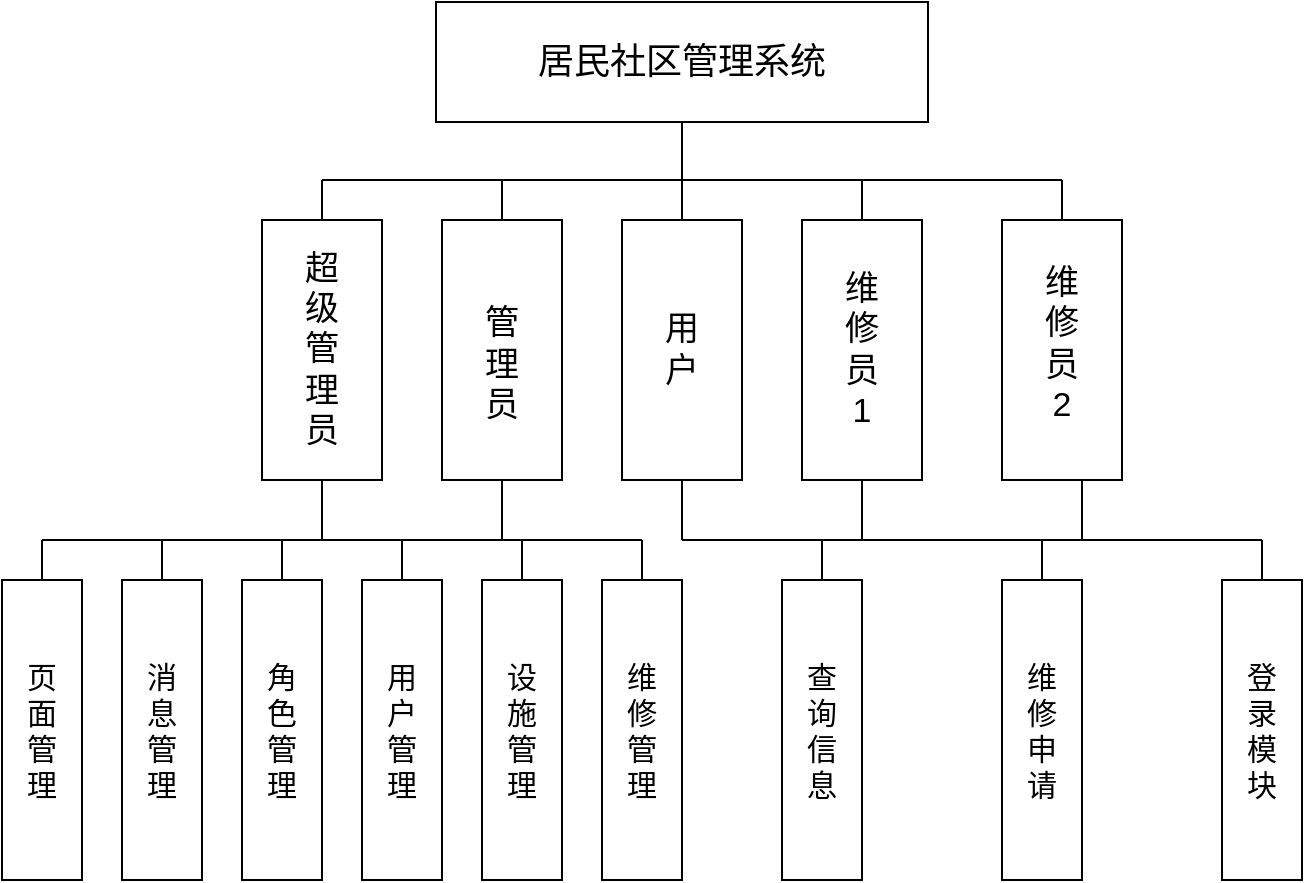 <mxfile version="21.2.0" type="github" pages="2">
  <diagram id="C5RBs43oDa-KdzZeNtuy" name="Page-1">
    <mxGraphModel dx="1050" dy="549" grid="0" gridSize="10" guides="1" tooltips="1" connect="1" arrows="1" fold="1" page="1" pageScale="1" pageWidth="827" pageHeight="1169" background="#ffffff" math="0" shadow="0">
      <root>
        <mxCell id="WIyWlLk6GJQsqaUBKTNV-0" />
        <mxCell id="WIyWlLk6GJQsqaUBKTNV-1" parent="WIyWlLk6GJQsqaUBKTNV-0" />
        <mxCell id="t2X2lvl5oIebtW2zDPKi-0" value="&lt;font style=&quot;font-size: 18px;&quot;&gt;居民社区管理系统&lt;/font&gt;" style="rounded=0;whiteSpace=wrap;html=1;" vertex="1" parent="WIyWlLk6GJQsqaUBKTNV-1">
          <mxGeometry x="257" y="31" width="246" height="60" as="geometry" />
        </mxCell>
        <mxCell id="t2X2lvl5oIebtW2zDPKi-2" value="&lt;div style=&quot;&quot;&gt;&lt;span style=&quot;background-color: initial;&quot;&gt;&lt;font style=&quot;font-size: 17px;&quot;&gt;超&lt;/font&gt;&lt;/span&gt;&lt;/div&gt;&lt;div style=&quot;&quot;&gt;&lt;span style=&quot;background-color: initial;&quot;&gt;&lt;font style=&quot;font-size: 17px;&quot;&gt;级&lt;/font&gt;&lt;/span&gt;&lt;/div&gt;&lt;div style=&quot;&quot;&gt;&lt;span style=&quot;background-color: initial;&quot;&gt;&lt;font style=&quot;font-size: 17px;&quot;&gt;管&lt;/font&gt;&lt;/span&gt;&lt;/div&gt;&lt;div style=&quot;&quot;&gt;&lt;span style=&quot;background-color: initial;&quot;&gt;&lt;font style=&quot;font-size: 17px;&quot;&gt;理&lt;/font&gt;&lt;/span&gt;&lt;/div&gt;&lt;div style=&quot;&quot;&gt;&lt;span style=&quot;background-color: initial;&quot;&gt;&lt;font style=&quot;font-size: 17px;&quot;&gt;员&lt;/font&gt;&lt;/span&gt;&lt;/div&gt;" style="rounded=0;whiteSpace=wrap;html=1;align=center;" vertex="1" parent="WIyWlLk6GJQsqaUBKTNV-1">
          <mxGeometry x="170" y="140" width="60" height="130" as="geometry" />
        </mxCell>
        <mxCell id="t2X2lvl5oIebtW2zDPKi-3" value="&lt;div style=&quot;&quot;&gt;&lt;br&gt;&lt;/div&gt;&lt;div style=&quot;&quot;&gt;&lt;span style=&quot;background-color: initial;&quot;&gt;&lt;font style=&quot;font-size: 17px;&quot;&gt;管&lt;/font&gt;&lt;/span&gt;&lt;/div&gt;&lt;div style=&quot;&quot;&gt;&lt;span style=&quot;background-color: initial;&quot;&gt;&lt;font style=&quot;font-size: 17px;&quot;&gt;理&lt;/font&gt;&lt;/span&gt;&lt;/div&gt;&lt;div style=&quot;&quot;&gt;&lt;span style=&quot;background-color: initial;&quot;&gt;&lt;font style=&quot;font-size: 17px;&quot;&gt;员&lt;/font&gt;&lt;/span&gt;&lt;/div&gt;" style="rounded=0;whiteSpace=wrap;html=1;align=center;" vertex="1" parent="WIyWlLk6GJQsqaUBKTNV-1">
          <mxGeometry x="260" y="140" width="60" height="130" as="geometry" />
        </mxCell>
        <mxCell id="t2X2lvl5oIebtW2zDPKi-4" value="&lt;div style=&quot;&quot;&gt;&lt;span style=&quot;font-size: 17px;&quot;&gt;用&lt;/span&gt;&lt;/div&gt;&lt;div style=&quot;&quot;&gt;&lt;span style=&quot;font-size: 17px;&quot;&gt;户&lt;/span&gt;&lt;/div&gt;" style="rounded=0;whiteSpace=wrap;html=1;align=center;" vertex="1" parent="WIyWlLk6GJQsqaUBKTNV-1">
          <mxGeometry x="350" y="140" width="60" height="130" as="geometry" />
        </mxCell>
        <mxCell id="t2X2lvl5oIebtW2zDPKi-5" value="&lt;div style=&quot;&quot;&gt;&lt;span style=&quot;font-size: 17px;&quot;&gt;维&lt;/span&gt;&lt;/div&gt;&lt;div style=&quot;&quot;&gt;&lt;span style=&quot;font-size: 17px;&quot;&gt;修&lt;/span&gt;&lt;/div&gt;&lt;div style=&quot;&quot;&gt;&lt;span style=&quot;font-size: 17px;&quot;&gt;员&lt;/span&gt;&lt;/div&gt;&lt;div style=&quot;&quot;&gt;&lt;span style=&quot;font-size: 17px;&quot;&gt;1&lt;/span&gt;&lt;/div&gt;" style="rounded=0;whiteSpace=wrap;html=1;align=center;" vertex="1" parent="WIyWlLk6GJQsqaUBKTNV-1">
          <mxGeometry x="440" y="140" width="60" height="130" as="geometry" />
        </mxCell>
        <mxCell id="t2X2lvl5oIebtW2zDPKi-6" value="&lt;div style=&quot;&quot;&gt;&lt;br&gt;&lt;/div&gt;&lt;div style=&quot;&quot;&gt;&lt;span style=&quot;font-size: 17px; background-color: initial;&quot;&gt;维&lt;/span&gt;&lt;br&gt;&lt;/div&gt;&lt;div style=&quot;&quot;&gt;&lt;span style=&quot;font-size: 17px;&quot;&gt;修&lt;/span&gt;&lt;/div&gt;&lt;div style=&quot;&quot;&gt;&lt;span style=&quot;font-size: 17px;&quot;&gt;员&lt;/span&gt;&lt;/div&gt;&lt;div style=&quot;&quot;&gt;&lt;span style=&quot;font-size: 17px;&quot;&gt;2&lt;/span&gt;&lt;/div&gt;&lt;div style=&quot;&quot;&gt;&lt;span style=&quot;font-size: 17px;&quot;&gt;&lt;br&gt;&lt;/span&gt;&lt;/div&gt;" style="rounded=0;whiteSpace=wrap;html=1;align=center;" vertex="1" parent="WIyWlLk6GJQsqaUBKTNV-1">
          <mxGeometry x="540" y="140" width="60" height="130" as="geometry" />
        </mxCell>
        <mxCell id="t2X2lvl5oIebtW2zDPKi-7" value="" style="endArrow=none;html=1;rounded=0;" edge="1" parent="WIyWlLk6GJQsqaUBKTNV-1">
          <mxGeometry width="50" height="50" relative="1" as="geometry">
            <mxPoint x="570" y="120" as="sourcePoint" />
            <mxPoint x="200" y="120" as="targetPoint" />
          </mxGeometry>
        </mxCell>
        <mxCell id="t2X2lvl5oIebtW2zDPKi-8" value="" style="endArrow=none;html=1;rounded=0;entryX=0.5;entryY=1;entryDx=0;entryDy=0;exitX=0.5;exitY=0;exitDx=0;exitDy=0;" edge="1" parent="WIyWlLk6GJQsqaUBKTNV-1" source="t2X2lvl5oIebtW2zDPKi-4" target="t2X2lvl5oIebtW2zDPKi-0">
          <mxGeometry width="50" height="50" relative="1" as="geometry">
            <mxPoint x="390" y="270" as="sourcePoint" />
            <mxPoint x="440" y="220" as="targetPoint" />
          </mxGeometry>
        </mxCell>
        <mxCell id="t2X2lvl5oIebtW2zDPKi-9" value="" style="endArrow=none;html=1;rounded=0;exitX=0.5;exitY=0;exitDx=0;exitDy=0;" edge="1" parent="WIyWlLk6GJQsqaUBKTNV-1" source="t2X2lvl5oIebtW2zDPKi-6">
          <mxGeometry width="50" height="50" relative="1" as="geometry">
            <mxPoint x="390" y="270" as="sourcePoint" />
            <mxPoint x="570" y="120" as="targetPoint" />
          </mxGeometry>
        </mxCell>
        <mxCell id="t2X2lvl5oIebtW2zDPKi-10" value="" style="endArrow=none;html=1;rounded=0;exitX=0.5;exitY=0;exitDx=0;exitDy=0;" edge="1" parent="WIyWlLk6GJQsqaUBKTNV-1" source="t2X2lvl5oIebtW2zDPKi-5">
          <mxGeometry width="50" height="50" relative="1" as="geometry">
            <mxPoint x="390" y="270" as="sourcePoint" />
            <mxPoint x="470" y="120" as="targetPoint" />
          </mxGeometry>
        </mxCell>
        <mxCell id="t2X2lvl5oIebtW2zDPKi-12" value="" style="endArrow=none;html=1;rounded=0;exitX=0.5;exitY=0;exitDx=0;exitDy=0;" edge="1" parent="WIyWlLk6GJQsqaUBKTNV-1" source="t2X2lvl5oIebtW2zDPKi-3">
          <mxGeometry width="50" height="50" relative="1" as="geometry">
            <mxPoint x="420" y="230" as="sourcePoint" />
            <mxPoint x="290" y="120" as="targetPoint" />
          </mxGeometry>
        </mxCell>
        <mxCell id="t2X2lvl5oIebtW2zDPKi-13" value="" style="endArrow=none;html=1;rounded=0;exitX=0.5;exitY=0;exitDx=0;exitDy=0;" edge="1" parent="WIyWlLk6GJQsqaUBKTNV-1" source="t2X2lvl5oIebtW2zDPKi-2">
          <mxGeometry width="50" height="50" relative="1" as="geometry">
            <mxPoint x="420" y="230" as="sourcePoint" />
            <mxPoint x="200" y="120" as="targetPoint" />
          </mxGeometry>
        </mxCell>
        <mxCell id="t2X2lvl5oIebtW2zDPKi-14" value="&lt;font style=&quot;font-size: 15px;&quot;&gt;消&lt;br&gt;息&lt;br&gt;管&lt;br&gt;理&lt;/font&gt;" style="rounded=0;whiteSpace=wrap;html=1;" vertex="1" parent="WIyWlLk6GJQsqaUBKTNV-1">
          <mxGeometry x="100" y="320" width="40" height="150" as="geometry" />
        </mxCell>
        <mxCell id="t2X2lvl5oIebtW2zDPKi-15" value="&lt;span style=&quot;font-size: 15px;&quot;&gt;查&lt;br&gt;询&lt;br&gt;信&lt;br&gt;息&lt;/span&gt;" style="rounded=0;whiteSpace=wrap;html=1;" vertex="1" parent="WIyWlLk6GJQsqaUBKTNV-1">
          <mxGeometry x="430" y="320" width="40" height="150" as="geometry" />
        </mxCell>
        <mxCell id="t2X2lvl5oIebtW2zDPKi-16" value="&lt;span style=&quot;font-size: 15px;&quot;&gt;维&lt;br&gt;修&lt;br&gt;管&lt;br&gt;理&lt;/span&gt;" style="rounded=0;whiteSpace=wrap;html=1;" vertex="1" parent="WIyWlLk6GJQsqaUBKTNV-1">
          <mxGeometry x="340" y="320" width="40" height="150" as="geometry" />
        </mxCell>
        <mxCell id="t2X2lvl5oIebtW2zDPKi-17" value="&lt;span style=&quot;font-size: 15px;&quot;&gt;设&lt;br&gt;施&lt;br&gt;管&lt;br&gt;理&lt;/span&gt;" style="rounded=0;whiteSpace=wrap;html=1;" vertex="1" parent="WIyWlLk6GJQsqaUBKTNV-1">
          <mxGeometry x="280" y="320" width="40" height="150" as="geometry" />
        </mxCell>
        <mxCell id="t2X2lvl5oIebtW2zDPKi-18" value="&lt;font style=&quot;font-size: 15px;&quot;&gt;角&lt;br&gt;色&lt;br&gt;管&lt;br&gt;理&lt;/font&gt;" style="rounded=0;whiteSpace=wrap;html=1;" vertex="1" parent="WIyWlLk6GJQsqaUBKTNV-1">
          <mxGeometry x="160" y="320" width="40" height="150" as="geometry" />
        </mxCell>
        <mxCell id="t2X2lvl5oIebtW2zDPKi-19" value="&lt;span style=&quot;font-size: 15px;&quot;&gt;用&lt;br&gt;户&lt;br&gt;管&lt;br&gt;理&lt;/span&gt;" style="rounded=0;whiteSpace=wrap;html=1;" vertex="1" parent="WIyWlLk6GJQsqaUBKTNV-1">
          <mxGeometry x="220" y="320" width="40" height="150" as="geometry" />
        </mxCell>
        <mxCell id="t2X2lvl5oIebtW2zDPKi-20" value="&lt;span style=&quot;font-size: 15px;&quot;&gt;登&lt;br&gt;录&lt;br&gt;模&lt;br&gt;块&lt;/span&gt;" style="rounded=0;whiteSpace=wrap;html=1;" vertex="1" parent="WIyWlLk6GJQsqaUBKTNV-1">
          <mxGeometry x="650" y="320" width="40" height="150" as="geometry" />
        </mxCell>
        <mxCell id="t2X2lvl5oIebtW2zDPKi-21" value="&lt;span style=&quot;font-size: 15px;&quot;&gt;页&lt;br&gt;面&lt;br&gt;管&lt;br&gt;理&lt;/span&gt;" style="rounded=0;whiteSpace=wrap;html=1;" vertex="1" parent="WIyWlLk6GJQsqaUBKTNV-1">
          <mxGeometry x="40" y="320" width="40" height="150" as="geometry" />
        </mxCell>
        <mxCell id="t2X2lvl5oIebtW2zDPKi-22" value="" style="endArrow=none;html=1;rounded=0;" edge="1" parent="WIyWlLk6GJQsqaUBKTNV-1">
          <mxGeometry width="50" height="50" relative="1" as="geometry">
            <mxPoint x="60" y="300" as="sourcePoint" />
            <mxPoint x="360" y="300" as="targetPoint" />
          </mxGeometry>
        </mxCell>
        <mxCell id="t2X2lvl5oIebtW2zDPKi-23" value="" style="endArrow=none;html=1;rounded=0;entryX=0.5;entryY=1;entryDx=0;entryDy=0;" edge="1" parent="WIyWlLk6GJQsqaUBKTNV-1" target="t2X2lvl5oIebtW2zDPKi-2">
          <mxGeometry width="50" height="50" relative="1" as="geometry">
            <mxPoint x="200" y="300" as="sourcePoint" />
            <mxPoint x="480" y="270" as="targetPoint" />
          </mxGeometry>
        </mxCell>
        <mxCell id="t2X2lvl5oIebtW2zDPKi-24" value="" style="endArrow=none;html=1;rounded=0;entryX=0.5;entryY=1;entryDx=0;entryDy=0;" edge="1" parent="WIyWlLk6GJQsqaUBKTNV-1" target="t2X2lvl5oIebtW2zDPKi-3">
          <mxGeometry width="50" height="50" relative="1" as="geometry">
            <mxPoint x="290" y="300" as="sourcePoint" />
            <mxPoint x="480" y="270" as="targetPoint" />
          </mxGeometry>
        </mxCell>
        <mxCell id="t2X2lvl5oIebtW2zDPKi-25" value="" style="endArrow=none;html=1;rounded=0;exitX=0.5;exitY=0;exitDx=0;exitDy=0;" edge="1" parent="WIyWlLk6GJQsqaUBKTNV-1" source="t2X2lvl5oIebtW2zDPKi-16">
          <mxGeometry width="50" height="50" relative="1" as="geometry">
            <mxPoint x="430" y="320" as="sourcePoint" />
            <mxPoint x="360" y="300" as="targetPoint" />
          </mxGeometry>
        </mxCell>
        <mxCell id="t2X2lvl5oIebtW2zDPKi-26" value="" style="endArrow=none;html=1;rounded=0;exitX=0.5;exitY=0;exitDx=0;exitDy=0;" edge="1" parent="WIyWlLk6GJQsqaUBKTNV-1" source="t2X2lvl5oIebtW2zDPKi-21">
          <mxGeometry width="50" height="50" relative="1" as="geometry">
            <mxPoint x="430" y="320" as="sourcePoint" />
            <mxPoint x="60" y="300" as="targetPoint" />
          </mxGeometry>
        </mxCell>
        <mxCell id="t2X2lvl5oIebtW2zDPKi-27" value="" style="endArrow=none;html=1;rounded=0;exitX=0.5;exitY=0;exitDx=0;exitDy=0;" edge="1" parent="WIyWlLk6GJQsqaUBKTNV-1" source="t2X2lvl5oIebtW2zDPKi-14">
          <mxGeometry width="50" height="50" relative="1" as="geometry">
            <mxPoint x="430" y="320" as="sourcePoint" />
            <mxPoint x="120" y="300" as="targetPoint" />
          </mxGeometry>
        </mxCell>
        <mxCell id="t2X2lvl5oIebtW2zDPKi-28" value="" style="endArrow=none;html=1;rounded=0;exitX=0.5;exitY=0;exitDx=0;exitDy=0;" edge="1" parent="WIyWlLk6GJQsqaUBKTNV-1" source="t2X2lvl5oIebtW2zDPKi-18">
          <mxGeometry width="50" height="50" relative="1" as="geometry">
            <mxPoint x="430" y="320" as="sourcePoint" />
            <mxPoint x="180" y="300" as="targetPoint" />
          </mxGeometry>
        </mxCell>
        <mxCell id="t2X2lvl5oIebtW2zDPKi-29" value="" style="endArrow=none;html=1;rounded=0;exitX=0.5;exitY=0;exitDx=0;exitDy=0;" edge="1" parent="WIyWlLk6GJQsqaUBKTNV-1" source="t2X2lvl5oIebtW2zDPKi-19">
          <mxGeometry width="50" height="50" relative="1" as="geometry">
            <mxPoint x="430" y="320" as="sourcePoint" />
            <mxPoint x="240" y="300" as="targetPoint" />
          </mxGeometry>
        </mxCell>
        <mxCell id="t2X2lvl5oIebtW2zDPKi-30" value="" style="endArrow=none;html=1;rounded=0;exitX=0.5;exitY=0;exitDx=0;exitDy=0;" edge="1" parent="WIyWlLk6GJQsqaUBKTNV-1" source="t2X2lvl5oIebtW2zDPKi-17">
          <mxGeometry width="50" height="50" relative="1" as="geometry">
            <mxPoint x="430" y="320" as="sourcePoint" />
            <mxPoint x="300" y="300" as="targetPoint" />
          </mxGeometry>
        </mxCell>
        <mxCell id="t2X2lvl5oIebtW2zDPKi-31" value="" style="endArrow=none;html=1;rounded=0;entryX=0.5;entryY=1;entryDx=0;entryDy=0;" edge="1" parent="WIyWlLk6GJQsqaUBKTNV-1" target="t2X2lvl5oIebtW2zDPKi-4">
          <mxGeometry width="50" height="50" relative="1" as="geometry">
            <mxPoint x="380" y="300" as="sourcePoint" />
            <mxPoint x="480" y="270" as="targetPoint" />
          </mxGeometry>
        </mxCell>
        <mxCell id="t2X2lvl5oIebtW2zDPKi-32" value="&lt;span style=&quot;font-size: 15px;&quot;&gt;维&lt;br&gt;修&lt;br&gt;申&lt;br&gt;请&lt;/span&gt;" style="rounded=0;whiteSpace=wrap;html=1;" vertex="1" parent="WIyWlLk6GJQsqaUBKTNV-1">
          <mxGeometry x="540" y="320" width="40" height="150" as="geometry" />
        </mxCell>
        <mxCell id="t2X2lvl5oIebtW2zDPKi-33" value="" style="endArrow=none;html=1;rounded=0;" edge="1" parent="WIyWlLk6GJQsqaUBKTNV-1">
          <mxGeometry width="50" height="50" relative="1" as="geometry">
            <mxPoint x="380" y="300" as="sourcePoint" />
            <mxPoint x="670" y="300" as="targetPoint" />
          </mxGeometry>
        </mxCell>
        <mxCell id="t2X2lvl5oIebtW2zDPKi-34" value="" style="endArrow=none;html=1;rounded=0;entryX=0.5;entryY=1;entryDx=0;entryDy=0;" edge="1" parent="WIyWlLk6GJQsqaUBKTNV-1" target="t2X2lvl5oIebtW2zDPKi-5">
          <mxGeometry width="50" height="50" relative="1" as="geometry">
            <mxPoint x="470" y="300" as="sourcePoint" />
            <mxPoint x="450" y="270" as="targetPoint" />
          </mxGeometry>
        </mxCell>
        <mxCell id="t2X2lvl5oIebtW2zDPKi-35" value="" style="endArrow=none;html=1;rounded=0;entryX=0.5;entryY=0;entryDx=0;entryDy=0;" edge="1" parent="WIyWlLk6GJQsqaUBKTNV-1" target="t2X2lvl5oIebtW2zDPKi-15">
          <mxGeometry width="50" height="50" relative="1" as="geometry">
            <mxPoint x="450" y="300" as="sourcePoint" />
            <mxPoint x="450" y="270" as="targetPoint" />
          </mxGeometry>
        </mxCell>
        <mxCell id="t2X2lvl5oIebtW2zDPKi-36" value="" style="endArrow=none;html=1;rounded=0;entryX=0.5;entryY=0;entryDx=0;entryDy=0;" edge="1" parent="WIyWlLk6GJQsqaUBKTNV-1" target="t2X2lvl5oIebtW2zDPKi-32">
          <mxGeometry width="50" height="50" relative="1" as="geometry">
            <mxPoint x="560" y="300" as="sourcePoint" />
            <mxPoint x="450" y="270" as="targetPoint" />
          </mxGeometry>
        </mxCell>
        <mxCell id="t2X2lvl5oIebtW2zDPKi-37" value="" style="endArrow=none;html=1;rounded=0;entryX=0.5;entryY=0;entryDx=0;entryDy=0;" edge="1" parent="WIyWlLk6GJQsqaUBKTNV-1" target="t2X2lvl5oIebtW2zDPKi-20">
          <mxGeometry width="50" height="50" relative="1" as="geometry">
            <mxPoint x="670" y="300" as="sourcePoint" />
            <mxPoint x="450" y="270" as="targetPoint" />
          </mxGeometry>
        </mxCell>
        <mxCell id="t2X2lvl5oIebtW2zDPKi-38" value="" style="endArrow=none;html=1;rounded=0;" edge="1" parent="WIyWlLk6GJQsqaUBKTNV-1">
          <mxGeometry width="50" height="50" relative="1" as="geometry">
            <mxPoint x="580" y="300" as="sourcePoint" />
            <mxPoint x="580" y="270" as="targetPoint" />
          </mxGeometry>
        </mxCell>
      </root>
    </mxGraphModel>
  </diagram>
  <diagram id="-noUI-gD63d6Q_UH0EjY" name="第 2 页">
    <mxGraphModel dx="875" dy="458" grid="0" gridSize="10" guides="1" tooltips="1" connect="1" arrows="1" fold="1" page="1" pageScale="1" pageWidth="827" pageHeight="1169" math="0" shadow="0">
      <root>
        <mxCell id="0" />
        <mxCell id="1" parent="0" />
        <mxCell id="ZW-8VTL22BqDQxFgca0w-11" value="用户" style="rounded=0;whiteSpace=wrap;html=1;" vertex="1" parent="1">
          <mxGeometry x="180" y="370" width="80" height="40" as="geometry" />
        </mxCell>
        <mxCell id="ZW-8VTL22BqDQxFgca0w-12" value="&lt;font style=&quot;font-size: 11px;&quot;&gt;编号&lt;/font&gt;" style="ellipse;whiteSpace=wrap;html=1;" vertex="1" parent="1">
          <mxGeometry x="90" y="260" width="50" height="30" as="geometry" />
        </mxCell>
        <mxCell id="ZW-8VTL22BqDQxFgca0w-14" value="&lt;font style=&quot;font-size: 11px;&quot;&gt;用户名&lt;/font&gt;" style="ellipse;whiteSpace=wrap;html=1;" vertex="1" parent="1">
          <mxGeometry x="90" y="300" width="50" height="30" as="geometry" />
        </mxCell>
        <mxCell id="ZW-8VTL22BqDQxFgca0w-15" value="&lt;font style=&quot;font-size: 11px;&quot;&gt;密码&lt;/font&gt;" style="ellipse;whiteSpace=wrap;html=1;" vertex="1" parent="1">
          <mxGeometry x="90" y="340" width="50" height="30" as="geometry" />
        </mxCell>
        <mxCell id="ZW-8VTL22BqDQxFgca0w-16" value="&lt;font style=&quot;font-size: 11px;&quot;&gt;性别&lt;/font&gt;" style="ellipse;whiteSpace=wrap;html=1;" vertex="1" parent="1">
          <mxGeometry x="90" y="390" width="50" height="30" as="geometry" />
        </mxCell>
        <mxCell id="ZW-8VTL22BqDQxFgca0w-17" value="&lt;font style=&quot;font-size: 11px;&quot;&gt;邮箱&lt;/font&gt;" style="ellipse;whiteSpace=wrap;html=1;" vertex="1" parent="1">
          <mxGeometry x="90" y="430" width="50" height="30" as="geometry" />
        </mxCell>
        <mxCell id="ZW-8VTL22BqDQxFgca0w-18" value="&lt;span style=&quot;font-size: 11px;&quot;&gt;备注&lt;/span&gt;" style="ellipse;whiteSpace=wrap;html=1;" vertex="1" parent="1">
          <mxGeometry x="90" y="470" width="50" height="30" as="geometry" />
        </mxCell>
        <mxCell id="ZW-8VTL22BqDQxFgca0w-20" value="" style="shape=waypoint;sketch=0;fillStyle=solid;size=6;pointerEvents=1;points=[];fillColor=none;resizable=0;rotatable=0;perimeter=centerPerimeter;snapToPoint=1;strokeWidth=0;" vertex="1" parent="1">
          <mxGeometry x="90" y="370" width="20" height="20" as="geometry" />
        </mxCell>
        <mxCell id="ZW-8VTL22BqDQxFgca0w-22" value="" style="shape=waypoint;sketch=0;fillStyle=solid;size=6;pointerEvents=1;points=[];fillColor=none;resizable=0;rotatable=0;perimeter=centerPerimeter;snapToPoint=1;strokeWidth=0;" vertex="1" parent="1">
          <mxGeometry x="100" y="370" width="20" height="20" as="geometry" />
        </mxCell>
        <mxCell id="ZW-8VTL22BqDQxFgca0w-23" value="" style="shape=waypoint;sketch=0;fillStyle=solid;size=6;pointerEvents=1;points=[];fillColor=none;resizable=0;rotatable=0;perimeter=centerPerimeter;snapToPoint=1;strokeWidth=0;" vertex="1" parent="1">
          <mxGeometry x="110" y="370" width="20" height="20" as="geometry" />
        </mxCell>
        <mxCell id="ZW-8VTL22BqDQxFgca0w-24" value="" style="shape=waypoint;sketch=0;fillStyle=solid;size=6;pointerEvents=1;points=[];fillColor=none;resizable=0;rotatable=0;perimeter=centerPerimeter;snapToPoint=1;strokeWidth=0;" vertex="1" parent="1">
          <mxGeometry x="120" y="370" width="20" height="20" as="geometry" />
        </mxCell>
        <mxCell id="ZW-8VTL22BqDQxFgca0w-25" value="" style="shape=waypoint;sketch=0;fillStyle=solid;size=6;pointerEvents=1;points=[];fillColor=none;resizable=0;rotatable=0;perimeter=centerPerimeter;snapToPoint=1;strokeWidth=0;" vertex="1" parent="1">
          <mxGeometry x="130" y="370" width="20" height="20" as="geometry" />
        </mxCell>
        <mxCell id="ZW-8VTL22BqDQxFgca0w-27" value="" style="endArrow=none;html=1;rounded=0;entryX=1;entryY=0.5;entryDx=0;entryDy=0;" edge="1" parent="1" target="ZW-8VTL22BqDQxFgca0w-12">
          <mxGeometry width="50" height="50" relative="1" as="geometry">
            <mxPoint x="180" y="390" as="sourcePoint" />
            <mxPoint x="440" y="350" as="targetPoint" />
          </mxGeometry>
        </mxCell>
        <mxCell id="ZW-8VTL22BqDQxFgca0w-28" value="" style="endArrow=none;html=1;rounded=0;entryX=1;entryY=0.5;entryDx=0;entryDy=0;" edge="1" parent="1" target="ZW-8VTL22BqDQxFgca0w-14">
          <mxGeometry width="50" height="50" relative="1" as="geometry">
            <mxPoint x="180" y="390" as="sourcePoint" />
            <mxPoint x="440" y="350" as="targetPoint" />
          </mxGeometry>
        </mxCell>
        <mxCell id="ZW-8VTL22BqDQxFgca0w-29" value="" style="endArrow=none;html=1;rounded=0;entryX=1;entryY=0.5;entryDx=0;entryDy=0;" edge="1" parent="1" target="ZW-8VTL22BqDQxFgca0w-15">
          <mxGeometry width="50" height="50" relative="1" as="geometry">
            <mxPoint x="180" y="390" as="sourcePoint" />
            <mxPoint x="440" y="350" as="targetPoint" />
          </mxGeometry>
        </mxCell>
        <mxCell id="ZW-8VTL22BqDQxFgca0w-30" value="" style="endArrow=none;html=1;rounded=0;exitX=1;exitY=0.5;exitDx=0;exitDy=0;" edge="1" parent="1" source="ZW-8VTL22BqDQxFgca0w-16">
          <mxGeometry width="50" height="50" relative="1" as="geometry">
            <mxPoint x="390" y="400" as="sourcePoint" />
            <mxPoint x="180" y="390" as="targetPoint" />
          </mxGeometry>
        </mxCell>
        <mxCell id="ZW-8VTL22BqDQxFgca0w-31" value="" style="endArrow=none;html=1;rounded=0;entryX=1;entryY=0.5;entryDx=0;entryDy=0;exitX=0;exitY=0.5;exitDx=0;exitDy=0;" edge="1" parent="1" source="ZW-8VTL22BqDQxFgca0w-11" target="ZW-8VTL22BqDQxFgca0w-17">
          <mxGeometry width="50" height="50" relative="1" as="geometry">
            <mxPoint x="390" y="400" as="sourcePoint" />
            <mxPoint x="440" y="350" as="targetPoint" />
          </mxGeometry>
        </mxCell>
        <mxCell id="ZW-8VTL22BqDQxFgca0w-32" value="" style="endArrow=none;html=1;rounded=0;exitX=1;exitY=0.5;exitDx=0;exitDy=0;" edge="1" parent="1" source="ZW-8VTL22BqDQxFgca0w-18">
          <mxGeometry width="50" height="50" relative="1" as="geometry">
            <mxPoint x="390" y="400" as="sourcePoint" />
            <mxPoint x="180" y="390" as="targetPoint" />
          </mxGeometry>
        </mxCell>
        <mxCell id="ZW-8VTL22BqDQxFgca0w-33" value="角色" style="rounded=0;whiteSpace=wrap;html=1;" vertex="1" parent="1">
          <mxGeometry x="180" y="190" width="80" height="40" as="geometry" />
        </mxCell>
        <mxCell id="ZW-8VTL22BqDQxFgca0w-34" value="&lt;font style=&quot;font-size: 11px;&quot;&gt;编号&lt;/font&gt;" style="ellipse;whiteSpace=wrap;html=1;" vertex="1" parent="1">
          <mxGeometry x="120" y="140" width="65" height="30" as="geometry" />
        </mxCell>
        <mxCell id="ZW-8VTL22BqDQxFgca0w-35" value="&lt;font style=&quot;font-size: 11px;&quot;&gt;名字&lt;/font&gt;" style="ellipse;whiteSpace=wrap;html=1;" vertex="1" parent="1">
          <mxGeometry x="190" y="140" width="60" height="30" as="geometry" />
        </mxCell>
        <mxCell id="ZW-8VTL22BqDQxFgca0w-36" value="&lt;font style=&quot;font-size: 11px;&quot;&gt;类型&lt;/font&gt;" style="ellipse;whiteSpace=wrap;html=1;" vertex="1" parent="1">
          <mxGeometry x="260" y="140" width="60" height="30" as="geometry" />
        </mxCell>
        <mxCell id="ZW-8VTL22BqDQxFgca0w-37" value="" style="endArrow=none;html=1;rounded=0;entryX=0.5;entryY=1;entryDx=0;entryDy=0;exitX=0.5;exitY=0;exitDx=0;exitDy=0;" edge="1" parent="1" source="ZW-8VTL22BqDQxFgca0w-33" target="ZW-8VTL22BqDQxFgca0w-36">
          <mxGeometry width="50" height="50" relative="1" as="geometry">
            <mxPoint x="390" y="400" as="sourcePoint" />
            <mxPoint x="440" y="350" as="targetPoint" />
          </mxGeometry>
        </mxCell>
        <mxCell id="ZW-8VTL22BqDQxFgca0w-38" value="" style="endArrow=none;html=1;rounded=0;entryX=0.5;entryY=1;entryDx=0;entryDy=0;exitX=0.5;exitY=0;exitDx=0;exitDy=0;" edge="1" parent="1" source="ZW-8VTL22BqDQxFgca0w-33" target="ZW-8VTL22BqDQxFgca0w-35">
          <mxGeometry width="50" height="50" relative="1" as="geometry">
            <mxPoint x="390" y="400" as="sourcePoint" />
            <mxPoint x="440" y="350" as="targetPoint" />
          </mxGeometry>
        </mxCell>
        <mxCell id="ZW-8VTL22BqDQxFgca0w-39" value="" style="endArrow=none;html=1;rounded=0;entryX=0.5;entryY=1;entryDx=0;entryDy=0;exitX=0.5;exitY=0;exitDx=0;exitDy=0;" edge="1" parent="1" source="ZW-8VTL22BqDQxFgca0w-33" target="ZW-8VTL22BqDQxFgca0w-34">
          <mxGeometry width="50" height="50" relative="1" as="geometry">
            <mxPoint x="390" y="400" as="sourcePoint" />
            <mxPoint x="440" y="350" as="targetPoint" />
          </mxGeometry>
        </mxCell>
        <mxCell id="ZW-8VTL22BqDQxFgca0w-40" value="拥有" style="rhombus;whiteSpace=wrap;html=1;" vertex="1" parent="1">
          <mxGeometry x="195" y="270" width="50" height="60" as="geometry" />
        </mxCell>
        <mxCell id="ZW-8VTL22BqDQxFgca0w-41" value="" style="endArrow=none;html=1;rounded=0;endFill=0;entryX=0.5;entryY=1;entryDx=0;entryDy=0;exitX=0.5;exitY=0;exitDx=0;exitDy=0;" edge="1" parent="1" source="ZW-8VTL22BqDQxFgca0w-40" target="ZW-8VTL22BqDQxFgca0w-33">
          <mxGeometry relative="1" as="geometry">
            <mxPoint x="460" y="390" as="sourcePoint" />
            <mxPoint x="490" y="380" as="targetPoint" />
            <Array as="points" />
          </mxGeometry>
        </mxCell>
        <mxCell id="ZW-8VTL22BqDQxFgca0w-42" value="&lt;font style=&quot;font-size: 11px;&quot;&gt;1&lt;/font&gt;" style="edgeLabel;resizable=0;html=1;align=center;verticalAlign=middle;" connectable="0" vertex="1" parent="ZW-8VTL22BqDQxFgca0w-41">
          <mxGeometry relative="1" as="geometry" />
        </mxCell>
        <mxCell id="ZW-8VTL22BqDQxFgca0w-44" value="" style="endArrow=none;html=1;rounded=0;endFill=0;entryX=0.5;entryY=1;entryDx=0;entryDy=0;exitX=0.5;exitY=0;exitDx=0;exitDy=0;" edge="1" parent="1" source="ZW-8VTL22BqDQxFgca0w-11" target="ZW-8VTL22BqDQxFgca0w-40">
          <mxGeometry relative="1" as="geometry">
            <mxPoint x="230" y="290" as="sourcePoint" />
            <mxPoint x="230" y="260" as="targetPoint" />
            <Array as="points" />
          </mxGeometry>
        </mxCell>
        <mxCell id="ZW-8VTL22BqDQxFgca0w-45" value="&lt;font style=&quot;font-size: 11px;&quot;&gt;1&lt;/font&gt;" style="edgeLabel;resizable=0;html=1;align=center;verticalAlign=middle;" connectable="0" vertex="1" parent="ZW-8VTL22BqDQxFgca0w-44">
          <mxGeometry relative="1" as="geometry" />
        </mxCell>
        <mxCell id="ZW-8VTL22BqDQxFgca0w-46" value="权限" style="rounded=0;whiteSpace=wrap;html=1;" vertex="1" parent="1">
          <mxGeometry x="380" y="190" width="66" height="40" as="geometry" />
        </mxCell>
        <mxCell id="ZW-8VTL22BqDQxFgca0w-47" value="&lt;font style=&quot;font-size: 11px;&quot;&gt;编号&lt;/font&gt;" style="ellipse;whiteSpace=wrap;html=1;" vertex="1" parent="1">
          <mxGeometry x="330" y="140" width="50" height="30" as="geometry" />
        </mxCell>
        <mxCell id="ZW-8VTL22BqDQxFgca0w-48" value="&lt;font style=&quot;font-size: 11px;&quot;&gt;权限值&lt;/font&gt;" style="ellipse;whiteSpace=wrap;html=1;" vertex="1" parent="1">
          <mxGeometry x="388.5" y="140" width="50" height="30" as="geometry" />
        </mxCell>
        <mxCell id="ZW-8VTL22BqDQxFgca0w-49" value="&lt;font style=&quot;font-size: 11px;&quot;&gt;权限类型&lt;/font&gt;" style="ellipse;whiteSpace=wrap;html=1;" vertex="1" parent="1">
          <mxGeometry x="450" y="140" width="50" height="30" as="geometry" />
        </mxCell>
        <mxCell id="ZW-8VTL22BqDQxFgca0w-50" value="" style="endArrow=none;html=1;rounded=0;entryX=0.5;entryY=1;entryDx=0;entryDy=0;exitX=0.5;exitY=0;exitDx=0;exitDy=0;" edge="1" parent="1" source="ZW-8VTL22BqDQxFgca0w-46" target="ZW-8VTL22BqDQxFgca0w-47">
          <mxGeometry width="50" height="50" relative="1" as="geometry">
            <mxPoint x="270" y="370" as="sourcePoint" />
            <mxPoint x="320" y="320" as="targetPoint" />
          </mxGeometry>
        </mxCell>
        <mxCell id="ZW-8VTL22BqDQxFgca0w-51" value="" style="endArrow=none;html=1;rounded=0;entryX=0.5;entryY=1;entryDx=0;entryDy=0;exitX=0.5;exitY=0;exitDx=0;exitDy=0;" edge="1" parent="1" source="ZW-8VTL22BqDQxFgca0w-46" target="ZW-8VTL22BqDQxFgca0w-48">
          <mxGeometry width="50" height="50" relative="1" as="geometry">
            <mxPoint x="270" y="370" as="sourcePoint" />
            <mxPoint x="320" y="320" as="targetPoint" />
          </mxGeometry>
        </mxCell>
        <mxCell id="ZW-8VTL22BqDQxFgca0w-52" value="" style="endArrow=none;html=1;rounded=0;entryX=0.5;entryY=1;entryDx=0;entryDy=0;exitX=0.5;exitY=0;exitDx=0;exitDy=0;" edge="1" parent="1" source="ZW-8VTL22BqDQxFgca0w-46" target="ZW-8VTL22BqDQxFgca0w-49">
          <mxGeometry width="50" height="50" relative="1" as="geometry">
            <mxPoint x="270" y="370" as="sourcePoint" />
            <mxPoint x="320" y="320" as="targetPoint" />
          </mxGeometry>
        </mxCell>
        <mxCell id="ZW-8VTL22BqDQxFgca0w-53" value="属于" style="rhombus;whiteSpace=wrap;html=1;" vertex="1" parent="1">
          <mxGeometry x="300" y="187.5" width="40" height="45" as="geometry" />
        </mxCell>
        <mxCell id="ZW-8VTL22BqDQxFgca0w-54" value="" style="endArrow=none;html=1;rounded=0;endFill=0;exitX=1;exitY=0.5;exitDx=0;exitDy=0;entryX=0;entryY=0.5;entryDx=0;entryDy=0;" edge="1" parent="1" source="ZW-8VTL22BqDQxFgca0w-33" target="ZW-8VTL22BqDQxFgca0w-53">
          <mxGeometry relative="1" as="geometry">
            <mxPoint x="230" y="280" as="sourcePoint" />
            <mxPoint x="550" y="260" as="targetPoint" />
            <Array as="points" />
          </mxGeometry>
        </mxCell>
        <mxCell id="ZW-8VTL22BqDQxFgca0w-55" value="&lt;font style=&quot;font-size: 11px;&quot;&gt;1&lt;/font&gt;" style="edgeLabel;resizable=0;html=1;align=center;verticalAlign=middle;" connectable="0" vertex="1" parent="ZW-8VTL22BqDQxFgca0w-54">
          <mxGeometry relative="1" as="geometry" />
        </mxCell>
        <mxCell id="ZW-8VTL22BqDQxFgca0w-56" value="" style="endArrow=none;html=1;rounded=0;endFill=0;exitX=1;exitY=0.5;exitDx=0;exitDy=0;entryX=0;entryY=0.5;entryDx=0;entryDy=0;" edge="1" parent="1" source="ZW-8VTL22BqDQxFgca0w-53" target="ZW-8VTL22BqDQxFgca0w-46">
          <mxGeometry relative="1" as="geometry">
            <mxPoint x="240" y="290" as="sourcePoint" />
            <mxPoint x="630" y="310" as="targetPoint" />
            <Array as="points" />
          </mxGeometry>
        </mxCell>
        <mxCell id="ZW-8VTL22BqDQxFgca0w-57" value="N" style="edgeLabel;resizable=0;html=1;align=center;verticalAlign=middle;" connectable="0" vertex="1" parent="ZW-8VTL22BqDQxFgca0w-56">
          <mxGeometry relative="1" as="geometry" />
        </mxCell>
        <mxCell id="ZW-8VTL22BqDQxFgca0w-58" value="维修单" style="rounded=0;whiteSpace=wrap;html=1;" vertex="1" parent="1">
          <mxGeometry x="383" y="422.5" width="70" height="40" as="geometry" />
        </mxCell>
        <mxCell id="ZW-8VTL22BqDQxFgca0w-59" value="&lt;font style=&quot;font-size: 11px;&quot;&gt;编号&lt;/font&gt;" style="ellipse;whiteSpace=wrap;html=1;" vertex="1" parent="1">
          <mxGeometry x="498.5" y="402.5" width="40" height="20" as="geometry" />
        </mxCell>
        <mxCell id="ZW-8VTL22BqDQxFgca0w-60" value="&lt;span style=&quot;font-size: 11px;&quot;&gt;类型&lt;/span&gt;" style="ellipse;whiteSpace=wrap;html=1;" vertex="1" parent="1">
          <mxGeometry x="498.5" y="427.5" width="40" height="20" as="geometry" />
        </mxCell>
        <mxCell id="ZW-8VTL22BqDQxFgca0w-61" value="&lt;font style=&quot;font-size: 11px;&quot;&gt;状态&lt;/font&gt;" style="ellipse;whiteSpace=wrap;html=1;" vertex="1" parent="1">
          <mxGeometry x="498.5" y="467.5" width="40" height="20" as="geometry" />
        </mxCell>
        <mxCell id="ZW-8VTL22BqDQxFgca0w-63" value="" style="shape=waypoint;sketch=0;fillStyle=solid;size=6;pointerEvents=1;points=[];fillColor=none;resizable=0;rotatable=0;perimeter=centerPerimeter;snapToPoint=1;strokeWidth=0;" vertex="1" parent="1">
          <mxGeometry x="493.5" y="447.5" width="20" height="20" as="geometry" />
        </mxCell>
        <mxCell id="ZW-8VTL22BqDQxFgca0w-64" value="" style="shape=waypoint;sketch=0;fillStyle=solid;size=6;pointerEvents=1;points=[];fillColor=none;resizable=0;rotatable=0;perimeter=centerPerimeter;snapToPoint=1;strokeWidth=0;" vertex="1" parent="1">
          <mxGeometry x="503.5" y="447.5" width="20" height="20" as="geometry" />
        </mxCell>
        <mxCell id="ZW-8VTL22BqDQxFgca0w-65" value="" style="shape=waypoint;sketch=0;fillStyle=solid;size=6;pointerEvents=1;points=[];fillColor=none;resizable=0;rotatable=0;perimeter=centerPerimeter;snapToPoint=1;strokeWidth=0;" vertex="1" parent="1">
          <mxGeometry x="513.5" y="447.5" width="20" height="20" as="geometry" />
        </mxCell>
        <mxCell id="ZW-8VTL22BqDQxFgca0w-66" value="" style="shape=waypoint;sketch=0;fillStyle=solid;size=6;pointerEvents=1;points=[];fillColor=none;resizable=0;rotatable=0;perimeter=centerPerimeter;snapToPoint=1;strokeWidth=0;" vertex="1" parent="1">
          <mxGeometry x="523.5" y="447.5" width="20" height="20" as="geometry" />
        </mxCell>
        <mxCell id="ZW-8VTL22BqDQxFgca0w-68" value="" style="endArrow=none;html=1;rounded=0;entryX=0;entryY=0.5;entryDx=0;entryDy=0;exitX=1;exitY=0.5;exitDx=0;exitDy=0;" edge="1" parent="1" source="ZW-8VTL22BqDQxFgca0w-58" target="ZW-8VTL22BqDQxFgca0w-61">
          <mxGeometry width="50" height="50" relative="1" as="geometry">
            <mxPoint x="450" y="440" as="sourcePoint" />
            <mxPoint x="448.5" y="387.5" as="targetPoint" />
          </mxGeometry>
        </mxCell>
        <mxCell id="ZW-8VTL22BqDQxFgca0w-69" value="" style="endArrow=none;html=1;rounded=0;entryX=0;entryY=0.5;entryDx=0;entryDy=0;exitX=1;exitY=0.5;exitDx=0;exitDy=0;" edge="1" parent="1" source="ZW-8VTL22BqDQxFgca0w-58" target="ZW-8VTL22BqDQxFgca0w-60">
          <mxGeometry width="50" height="50" relative="1" as="geometry">
            <mxPoint x="458.5" y="457.5" as="sourcePoint" />
            <mxPoint x="448.5" y="387.5" as="targetPoint" />
          </mxGeometry>
        </mxCell>
        <mxCell id="ZW-8VTL22BqDQxFgca0w-70" value="" style="endArrow=none;html=1;rounded=0;entryX=0;entryY=0.5;entryDx=0;entryDy=0;exitX=1;exitY=0.5;exitDx=0;exitDy=0;" edge="1" parent="1" source="ZW-8VTL22BqDQxFgca0w-58" target="ZW-8VTL22BqDQxFgca0w-59">
          <mxGeometry width="50" height="50" relative="1" as="geometry">
            <mxPoint x="423.5" y="437.5" as="sourcePoint" />
            <mxPoint x="448.5" y="387.5" as="targetPoint" />
          </mxGeometry>
        </mxCell>
        <mxCell id="ZW-8VTL22BqDQxFgca0w-71" value="类型" style="rounded=0;whiteSpace=wrap;html=1;" vertex="1" parent="1">
          <mxGeometry x="383" y="290" width="70" height="40" as="geometry" />
        </mxCell>
        <mxCell id="ZW-8VTL22BqDQxFgca0w-72" value="&lt;span style=&quot;font-size: 11px;&quot;&gt;编号&lt;/span&gt;" style="ellipse;whiteSpace=wrap;html=1;" vertex="1" parent="1">
          <mxGeometry x="363" y="245" width="50" height="30" as="geometry" />
        </mxCell>
        <mxCell id="ZW-8VTL22BqDQxFgca0w-73" value="&lt;span style=&quot;font-size: 11px;&quot;&gt;类型名&lt;/span&gt;" style="ellipse;whiteSpace=wrap;html=1;" vertex="1" parent="1">
          <mxGeometry x="417" y="245" width="46" height="30" as="geometry" />
        </mxCell>
        <mxCell id="ZW-8VTL22BqDQxFgca0w-74" value="" style="endArrow=none;html=1;rounded=0;entryX=0.5;entryY=0;entryDx=0;entryDy=0;exitX=0.5;exitY=1;exitDx=0;exitDy=0;" edge="1" parent="1" source="ZW-8VTL22BqDQxFgca0w-73" target="ZW-8VTL22BqDQxFgca0w-71">
          <mxGeometry width="50" height="50" relative="1" as="geometry">
            <mxPoint x="453" y="265" as="sourcePoint" />
            <mxPoint x="503" y="215" as="targetPoint" />
          </mxGeometry>
        </mxCell>
        <mxCell id="ZW-8VTL22BqDQxFgca0w-75" value="" style="endArrow=none;html=1;rounded=0;entryX=0.5;entryY=1;entryDx=0;entryDy=0;exitX=0.5;exitY=0;exitDx=0;exitDy=0;" edge="1" parent="1" source="ZW-8VTL22BqDQxFgca0w-71" target="ZW-8VTL22BqDQxFgca0w-72">
          <mxGeometry width="50" height="50" relative="1" as="geometry">
            <mxPoint x="453" y="265" as="sourcePoint" />
            <mxPoint x="503" y="215" as="targetPoint" />
          </mxGeometry>
        </mxCell>
        <mxCell id="ZW-8VTL22BqDQxFgca0w-77" value="&lt;font style=&quot;font-size: 11px;&quot;&gt;属于&lt;/font&gt;" style="rhombus;whiteSpace=wrap;html=1;" vertex="1" parent="1">
          <mxGeometry x="402" y="360" width="32" height="30" as="geometry" />
        </mxCell>
        <mxCell id="ZW-8VTL22BqDQxFgca0w-80" value="" style="endArrow=none;html=1;rounded=0;endFill=0;exitX=0.5;exitY=1;exitDx=0;exitDy=0;entryX=0.5;entryY=0;entryDx=0;entryDy=0;" edge="1" parent="1" source="ZW-8VTL22BqDQxFgca0w-71" target="ZW-8VTL22BqDQxFgca0w-77">
          <mxGeometry relative="1" as="geometry">
            <mxPoint x="350" y="220" as="sourcePoint" />
            <mxPoint x="390" y="220" as="targetPoint" />
            <Array as="points" />
          </mxGeometry>
        </mxCell>
        <mxCell id="ZW-8VTL22BqDQxFgca0w-81" value="N" style="edgeLabel;resizable=0;html=1;align=center;verticalAlign=middle;" connectable="0" vertex="1" parent="ZW-8VTL22BqDQxFgca0w-80">
          <mxGeometry relative="1" as="geometry" />
        </mxCell>
        <mxCell id="ZW-8VTL22BqDQxFgca0w-82" value="" style="endArrow=none;html=1;rounded=0;endFill=0;exitX=0.5;exitY=0;exitDx=0;exitDy=0;entryX=0.5;entryY=1;entryDx=0;entryDy=0;" edge="1" parent="1" source="ZW-8VTL22BqDQxFgca0w-58" target="ZW-8VTL22BqDQxFgca0w-77">
          <mxGeometry relative="1" as="geometry">
            <mxPoint x="270" y="220" as="sourcePoint" />
            <mxPoint x="310" y="220" as="targetPoint" />
            <Array as="points" />
          </mxGeometry>
        </mxCell>
        <mxCell id="ZW-8VTL22BqDQxFgca0w-83" value="&lt;font style=&quot;font-size: 11px;&quot;&gt;1&lt;/font&gt;" style="edgeLabel;resizable=0;html=1;align=center;verticalAlign=middle;" connectable="0" vertex="1" parent="ZW-8VTL22BqDQxFgca0w-82">
          <mxGeometry relative="1" as="geometry" />
        </mxCell>
        <mxCell id="ZW-8VTL22BqDQxFgca0w-84" value="管理" style="rhombus;whiteSpace=wrap;html=1;" vertex="1" parent="1">
          <mxGeometry x="300" y="390" width="45" height="42.5" as="geometry" />
        </mxCell>
        <mxCell id="ZW-8VTL22BqDQxFgca0w-85" value="" style="endArrow=none;html=1;rounded=0;endFill=0;exitX=1;exitY=0.5;exitDx=0;exitDy=0;entryX=0;entryY=0.5;entryDx=0;entryDy=0;" edge="1" parent="1" source="ZW-8VTL22BqDQxFgca0w-11" target="ZW-8VTL22BqDQxFgca0w-84">
          <mxGeometry relative="1" as="geometry">
            <mxPoint x="350" y="220" as="sourcePoint" />
            <mxPoint x="390" y="220" as="targetPoint" />
            <Array as="points" />
          </mxGeometry>
        </mxCell>
        <mxCell id="ZW-8VTL22BqDQxFgca0w-86" value="N" style="edgeLabel;resizable=0;html=1;align=center;verticalAlign=middle;" connectable="0" vertex="1" parent="ZW-8VTL22BqDQxFgca0w-85">
          <mxGeometry relative="1" as="geometry" />
        </mxCell>
        <mxCell id="ZW-8VTL22BqDQxFgca0w-87" value="" style="endArrow=none;html=1;rounded=0;endFill=0;exitX=1;exitY=0.5;exitDx=0;exitDy=0;entryX=0;entryY=0.5;entryDx=0;entryDy=0;" edge="1" parent="1" source="ZW-8VTL22BqDQxFgca0w-84" target="ZW-8VTL22BqDQxFgca0w-58">
          <mxGeometry relative="1" as="geometry">
            <mxPoint x="360" y="230" as="sourcePoint" />
            <mxPoint x="400" y="230" as="targetPoint" />
            <Array as="points" />
          </mxGeometry>
        </mxCell>
        <mxCell id="ZW-8VTL22BqDQxFgca0w-88" value="N" style="edgeLabel;resizable=0;html=1;align=center;verticalAlign=middle;" connectable="0" vertex="1" parent="ZW-8VTL22BqDQxFgca0w-87">
          <mxGeometry relative="1" as="geometry" />
        </mxCell>
        <mxCell id="ZW-8VTL22BqDQxFgca0w-89" value="消息" style="rounded=0;whiteSpace=wrap;html=1;" vertex="1" parent="1">
          <mxGeometry x="180" y="560" width="80" height="40" as="geometry" />
        </mxCell>
        <mxCell id="ZW-8VTL22BqDQxFgca0w-90" value="&lt;span style=&quot;font-size: 11px;&quot;&gt;编号&lt;/span&gt;" style="ellipse;whiteSpace=wrap;html=1;" vertex="1" parent="1">
          <mxGeometry x="90" y="520" width="50" height="30" as="geometry" />
        </mxCell>
        <mxCell id="ZW-8VTL22BqDQxFgca0w-91" value="&lt;span style=&quot;font-size: 11px;&quot;&gt;类型&lt;/span&gt;" style="ellipse;whiteSpace=wrap;html=1;" vertex="1" parent="1">
          <mxGeometry x="90" y="560" width="50" height="30" as="geometry" />
        </mxCell>
        <mxCell id="ZW-8VTL22BqDQxFgca0w-92" value="&lt;span style=&quot;font-size: 11px;&quot;&gt;内容&lt;/span&gt;" style="ellipse;whiteSpace=wrap;html=1;" vertex="1" parent="1">
          <mxGeometry x="90" y="610" width="50" height="30" as="geometry" />
        </mxCell>
        <mxCell id="ZW-8VTL22BqDQxFgca0w-93" value="&lt;span style=&quot;font-size: 11px;&quot;&gt;状态&lt;/span&gt;" style="ellipse;whiteSpace=wrap;html=1;" vertex="1" parent="1">
          <mxGeometry x="90" y="650" width="50" height="30" as="geometry" />
        </mxCell>
        <mxCell id="ZW-8VTL22BqDQxFgca0w-94" value="" style="shape=waypoint;sketch=0;fillStyle=solid;size=6;pointerEvents=1;points=[];fillColor=none;resizable=0;rotatable=0;perimeter=centerPerimeter;snapToPoint=1;strokeWidth=0;" vertex="1" parent="1">
          <mxGeometry x="85" y="590" width="20" height="20" as="geometry" />
        </mxCell>
        <mxCell id="ZW-8VTL22BqDQxFgca0w-95" value="" style="shape=waypoint;sketch=0;fillStyle=solid;size=6;pointerEvents=1;points=[];fillColor=none;resizable=0;rotatable=0;perimeter=centerPerimeter;snapToPoint=1;strokeWidth=0;" vertex="1" parent="1">
          <mxGeometry x="95" y="590" width="20" height="20" as="geometry" />
        </mxCell>
        <mxCell id="ZW-8VTL22BqDQxFgca0w-96" value="" style="shape=waypoint;sketch=0;fillStyle=solid;size=6;pointerEvents=1;points=[];fillColor=none;resizable=0;rotatable=0;perimeter=centerPerimeter;snapToPoint=1;strokeWidth=0;" vertex="1" parent="1">
          <mxGeometry x="105" y="590" width="20" height="20" as="geometry" />
        </mxCell>
        <mxCell id="ZW-8VTL22BqDQxFgca0w-97" value="" style="shape=waypoint;sketch=0;fillStyle=solid;size=6;pointerEvents=1;points=[];fillColor=none;resizable=0;rotatable=0;perimeter=centerPerimeter;snapToPoint=1;strokeWidth=0;" vertex="1" parent="1">
          <mxGeometry x="115" y="590" width="20" height="20" as="geometry" />
        </mxCell>
        <mxCell id="ZW-8VTL22BqDQxFgca0w-98" value="" style="shape=waypoint;sketch=0;fillStyle=solid;size=6;pointerEvents=1;points=[];fillColor=none;resizable=0;rotatable=0;perimeter=centerPerimeter;snapToPoint=1;strokeWidth=0;" vertex="1" parent="1">
          <mxGeometry x="125" y="590" width="20" height="20" as="geometry" />
        </mxCell>
        <mxCell id="ZW-8VTL22BqDQxFgca0w-99" value="" style="endArrow=none;html=1;rounded=0;entryX=1;entryY=0.5;entryDx=0;entryDy=0;exitX=0;exitY=0.5;exitDx=0;exitDy=0;" edge="1" parent="1" source="ZW-8VTL22BqDQxFgca0w-89" target="ZW-8VTL22BqDQxFgca0w-90">
          <mxGeometry width="50" height="50" relative="1" as="geometry">
            <mxPoint x="160" y="600" as="sourcePoint" />
            <mxPoint x="210" y="550" as="targetPoint" />
          </mxGeometry>
        </mxCell>
        <mxCell id="ZW-8VTL22BqDQxFgca0w-100" value="" style="endArrow=none;html=1;rounded=0;exitX=0.984;exitY=0.65;exitDx=0;exitDy=0;exitPerimeter=0;entryX=0;entryY=0.5;entryDx=0;entryDy=0;" edge="1" parent="1" source="ZW-8VTL22BqDQxFgca0w-91" target="ZW-8VTL22BqDQxFgca0w-89">
          <mxGeometry width="50" height="50" relative="1" as="geometry">
            <mxPoint x="160" y="600" as="sourcePoint" />
            <mxPoint x="210" y="550" as="targetPoint" />
          </mxGeometry>
        </mxCell>
        <mxCell id="ZW-8VTL22BqDQxFgca0w-101" value="" style="endArrow=none;html=1;rounded=0;exitX=1;exitY=0.5;exitDx=0;exitDy=0;" edge="1" parent="1" source="ZW-8VTL22BqDQxFgca0w-92">
          <mxGeometry width="50" height="50" relative="1" as="geometry">
            <mxPoint x="160" y="600" as="sourcePoint" />
            <mxPoint x="180" y="580" as="targetPoint" />
          </mxGeometry>
        </mxCell>
        <mxCell id="ZW-8VTL22BqDQxFgca0w-102" value="" style="endArrow=none;html=1;rounded=0;exitX=1;exitY=0.5;exitDx=0;exitDy=0;" edge="1" parent="1" source="ZW-8VTL22BqDQxFgca0w-93">
          <mxGeometry width="50" height="50" relative="1" as="geometry">
            <mxPoint x="160" y="600" as="sourcePoint" />
            <mxPoint x="180" y="580" as="targetPoint" />
          </mxGeometry>
        </mxCell>
        <mxCell id="ZW-8VTL22BqDQxFgca0w-103" value="管理" style="rhombus;whiteSpace=wrap;html=1;" vertex="1" parent="1">
          <mxGeometry x="200" y="455" width="40" height="60" as="geometry" />
        </mxCell>
        <mxCell id="ZW-8VTL22BqDQxFgca0w-104" value="" style="endArrow=none;html=1;rounded=0;endFill=0;entryX=0.5;entryY=1;entryDx=0;entryDy=0;exitX=0.5;exitY=0;exitDx=0;exitDy=0;" edge="1" parent="1" source="ZW-8VTL22BqDQxFgca0w-103" target="ZW-8VTL22BqDQxFgca0w-11">
          <mxGeometry relative="1" as="geometry">
            <mxPoint x="220" y="450" as="sourcePoint" />
            <mxPoint x="230" y="340" as="targetPoint" />
            <Array as="points" />
          </mxGeometry>
        </mxCell>
        <mxCell id="ZW-8VTL22BqDQxFgca0w-105" value="&lt;font style=&quot;font-size: 11px;&quot;&gt;1&lt;/font&gt;" style="edgeLabel;resizable=0;html=1;align=center;verticalAlign=middle;" connectable="0" vertex="1" parent="ZW-8VTL22BqDQxFgca0w-104">
          <mxGeometry relative="1" as="geometry" />
        </mxCell>
        <mxCell id="ZW-8VTL22BqDQxFgca0w-106" value="" style="endArrow=none;html=1;rounded=0;endFill=0;exitX=0.5;exitY=1;exitDx=0;exitDy=0;entryX=0.5;entryY=0;entryDx=0;entryDy=0;" edge="1" parent="1" source="ZW-8VTL22BqDQxFgca0w-103" target="ZW-8VTL22BqDQxFgca0w-89">
          <mxGeometry relative="1" as="geometry">
            <mxPoint x="270" y="400" as="sourcePoint" />
            <mxPoint x="310" y="421" as="targetPoint" />
            <Array as="points" />
          </mxGeometry>
        </mxCell>
        <mxCell id="ZW-8VTL22BqDQxFgca0w-107" value="N" style="edgeLabel;resizable=0;html=1;align=center;verticalAlign=middle;" connectable="0" vertex="1" parent="ZW-8VTL22BqDQxFgca0w-106">
          <mxGeometry relative="1" as="geometry" />
        </mxCell>
        <mxCell id="ZW-8VTL22BqDQxFgca0w-108" value="户室" style="rounded=0;whiteSpace=wrap;html=1;" vertex="1" parent="1">
          <mxGeometry x="383" y="530" width="77" height="40" as="geometry" />
        </mxCell>
        <mxCell id="ZW-8VTL22BqDQxFgca0w-109" value="拥有" style="rhombus;whiteSpace=wrap;html=1;" vertex="1" parent="1">
          <mxGeometry x="283" y="460" width="37" height="50" as="geometry" />
        </mxCell>
        <mxCell id="ZW-8VTL22BqDQxFgca0w-110" value="" style="endArrow=none;html=1;rounded=0;endFill=0;exitX=0.5;exitY=1;exitDx=0;exitDy=0;entryX=0.5;entryY=0;entryDx=0;entryDy=0;" edge="1" parent="1" source="ZW-8VTL22BqDQxFgca0w-11" target="ZW-8VTL22BqDQxFgca0w-109">
          <mxGeometry relative="1" as="geometry">
            <mxPoint x="230" y="525" as="sourcePoint" />
            <mxPoint x="230" y="570" as="targetPoint" />
            <Array as="points" />
          </mxGeometry>
        </mxCell>
        <mxCell id="ZW-8VTL22BqDQxFgca0w-111" value="N" style="edgeLabel;resizable=0;html=1;align=center;verticalAlign=middle;" connectable="0" vertex="1" parent="ZW-8VTL22BqDQxFgca0w-110">
          <mxGeometry relative="1" as="geometry" />
        </mxCell>
        <mxCell id="ZW-8VTL22BqDQxFgca0w-112" value="" style="endArrow=none;html=1;rounded=0;endFill=0;exitX=0.5;exitY=1;exitDx=0;exitDy=0;" edge="1" parent="1" source="ZW-8VTL22BqDQxFgca0w-109">
          <mxGeometry relative="1" as="geometry">
            <mxPoint x="240" y="535" as="sourcePoint" />
            <mxPoint x="380" y="550" as="targetPoint" />
            <Array as="points" />
          </mxGeometry>
        </mxCell>
        <mxCell id="ZW-8VTL22BqDQxFgca0w-113" value="N" style="edgeLabel;resizable=0;html=1;align=center;verticalAlign=middle;" connectable="0" vertex="1" parent="ZW-8VTL22BqDQxFgca0w-112">
          <mxGeometry relative="1" as="geometry" />
        </mxCell>
        <mxCell id="ZW-8VTL22BqDQxFgca0w-115" value="&lt;font style=&quot;font-size: 11px;&quot;&gt;编号&lt;/font&gt;" style="ellipse;whiteSpace=wrap;html=1;" vertex="1" parent="1">
          <mxGeometry x="498.5" y="515" width="40" height="20" as="geometry" />
        </mxCell>
        <mxCell id="ZW-8VTL22BqDQxFgca0w-116" value="&lt;span style=&quot;font-size: 11px;&quot;&gt;生活水电费&lt;/span&gt;" style="ellipse;whiteSpace=wrap;html=1;" vertex="1" parent="1">
          <mxGeometry x="500" y="565" width="71.5" height="30" as="geometry" />
        </mxCell>
        <mxCell id="ZW-8VTL22BqDQxFgca0w-117" value="&lt;span style=&quot;font-size: 11px;&quot;&gt;门牌号&lt;/span&gt;" style="ellipse;whiteSpace=wrap;html=1;" vertex="1" parent="1">
          <mxGeometry x="497.75" y="540" width="51.5" height="20" as="geometry" />
        </mxCell>
        <mxCell id="ZW-8VTL22BqDQxFgca0w-118" value="" style="endArrow=none;html=1;rounded=0;entryX=0;entryY=0.5;entryDx=0;entryDy=0;exitX=1;exitY=0.5;exitDx=0;exitDy=0;" edge="1" parent="1" source="ZW-8VTL22BqDQxFgca0w-108" target="ZW-8VTL22BqDQxFgca0w-115">
          <mxGeometry width="50" height="50" relative="1" as="geometry">
            <mxPoint x="250" y="510" as="sourcePoint" />
            <mxPoint x="300" y="460" as="targetPoint" />
          </mxGeometry>
        </mxCell>
        <mxCell id="ZW-8VTL22BqDQxFgca0w-119" value="" style="endArrow=none;html=1;rounded=0;entryX=0;entryY=0.5;entryDx=0;entryDy=0;exitX=1;exitY=0.5;exitDx=0;exitDy=0;" edge="1" parent="1" source="ZW-8VTL22BqDQxFgca0w-108" target="ZW-8VTL22BqDQxFgca0w-117">
          <mxGeometry width="50" height="50" relative="1" as="geometry">
            <mxPoint x="250" y="510" as="sourcePoint" />
            <mxPoint x="300" y="460" as="targetPoint" />
          </mxGeometry>
        </mxCell>
        <mxCell id="ZW-8VTL22BqDQxFgca0w-120" value="" style="endArrow=none;html=1;rounded=0;entryX=0;entryY=0.5;entryDx=0;entryDy=0;exitX=1;exitY=0.5;exitDx=0;exitDy=0;" edge="1" parent="1" source="ZW-8VTL22BqDQxFgca0w-108" target="ZW-8VTL22BqDQxFgca0w-116">
          <mxGeometry width="50" height="50" relative="1" as="geometry">
            <mxPoint x="250" y="510" as="sourcePoint" />
            <mxPoint x="300" y="460" as="targetPoint" />
          </mxGeometry>
        </mxCell>
        <mxCell id="ZW-8VTL22BqDQxFgca0w-122" value="楼层" style="rounded=0;whiteSpace=wrap;html=1;" vertex="1" parent="1">
          <mxGeometry x="388.5" y="655" width="77" height="45" as="geometry" />
        </mxCell>
        <mxCell id="ZW-8VTL22BqDQxFgca0w-123" value="&lt;font style=&quot;font-size: 11px;&quot;&gt;编号&lt;/font&gt;" style="ellipse;whiteSpace=wrap;html=1;" vertex="1" parent="1">
          <mxGeometry x="503.25" y="635" width="40" height="20" as="geometry" />
        </mxCell>
        <mxCell id="ZW-8VTL22BqDQxFgca0w-124" value="&lt;font style=&quot;font-size: 11px;&quot;&gt;楼层&lt;/font&gt;" style="ellipse;whiteSpace=wrap;html=1;" vertex="1" parent="1">
          <mxGeometry x="503.25" y="667.5" width="40" height="20" as="geometry" />
        </mxCell>
        <mxCell id="ZW-8VTL22BqDQxFgca0w-125" value="&lt;span style=&quot;font-size: 11px;&quot;&gt;标志&lt;/span&gt;" style="ellipse;whiteSpace=wrap;html=1;" vertex="1" parent="1">
          <mxGeometry x="503.25" y="700" width="40" height="20" as="geometry" />
        </mxCell>
        <mxCell id="ZW-8VTL22BqDQxFgca0w-126" value="单元" style="rounded=0;whiteSpace=wrap;html=1;" vertex="1" parent="1">
          <mxGeometry x="388.75" y="780" width="77" height="45" as="geometry" />
        </mxCell>
        <mxCell id="ZW-8VTL22BqDQxFgca0w-127" value="&lt;font style=&quot;font-size: 11px;&quot;&gt;编号&lt;/font&gt;" style="ellipse;whiteSpace=wrap;html=1;" vertex="1" parent="1">
          <mxGeometry x="503.5" y="760" width="40" height="20" as="geometry" />
        </mxCell>
        <mxCell id="ZW-8VTL22BqDQxFgca0w-128" value="&lt;font style=&quot;font-size: 11px;&quot;&gt;单元&lt;/font&gt;" style="ellipse;whiteSpace=wrap;html=1;" vertex="1" parent="1">
          <mxGeometry x="503.5" y="792.5" width="40" height="20" as="geometry" />
        </mxCell>
        <mxCell id="ZW-8VTL22BqDQxFgca0w-129" value="&lt;span style=&quot;font-size: 11px;&quot;&gt;标志&lt;/span&gt;" style="ellipse;whiteSpace=wrap;html=1;" vertex="1" parent="1">
          <mxGeometry x="503.5" y="825" width="40" height="20" as="geometry" />
        </mxCell>
        <mxCell id="ZW-8VTL22BqDQxFgca0w-130" value="小区" style="rounded=0;whiteSpace=wrap;html=1;" vertex="1" parent="1">
          <mxGeometry x="388.5" y="910" width="77" height="45" as="geometry" />
        </mxCell>
        <mxCell id="ZW-8VTL22BqDQxFgca0w-131" value="&lt;font style=&quot;font-size: 11px;&quot;&gt;编号&lt;/font&gt;" style="ellipse;whiteSpace=wrap;html=1;" vertex="1" parent="1">
          <mxGeometry x="503.25" y="890" width="40" height="20" as="geometry" />
        </mxCell>
        <mxCell id="ZW-8VTL22BqDQxFgca0w-132" value="&lt;font style=&quot;font-size: 11px;&quot;&gt;小区&lt;/font&gt;" style="ellipse;whiteSpace=wrap;html=1;" vertex="1" parent="1">
          <mxGeometry x="503.25" y="922.5" width="40" height="20" as="geometry" />
        </mxCell>
        <mxCell id="ZW-8VTL22BqDQxFgca0w-133" value="&lt;span style=&quot;font-size: 11px;&quot;&gt;标志&lt;/span&gt;" style="ellipse;whiteSpace=wrap;html=1;" vertex="1" parent="1">
          <mxGeometry x="503.25" y="955" width="40" height="20" as="geometry" />
        </mxCell>
        <mxCell id="ZW-8VTL22BqDQxFgca0w-134" value="" style="endArrow=none;html=1;rounded=0;entryX=0;entryY=0.5;entryDx=0;entryDy=0;exitX=1;exitY=0.5;exitDx=0;exitDy=0;" edge="1" parent="1" source="ZW-8VTL22BqDQxFgca0w-122" target="ZW-8VTL22BqDQxFgca0w-123">
          <mxGeometry width="50" height="50" relative="1" as="geometry">
            <mxPoint x="255.5" y="775" as="sourcePoint" />
            <mxPoint x="305.5" y="725" as="targetPoint" />
          </mxGeometry>
        </mxCell>
        <mxCell id="ZW-8VTL22BqDQxFgca0w-135" value="" style="endArrow=none;html=1;rounded=0;entryX=0;entryY=0.5;entryDx=0;entryDy=0;exitX=1;exitY=0.5;exitDx=0;exitDy=0;" edge="1" parent="1" source="ZW-8VTL22BqDQxFgca0w-122" target="ZW-8VTL22BqDQxFgca0w-124">
          <mxGeometry width="50" height="50" relative="1" as="geometry">
            <mxPoint x="255.5" y="775" as="sourcePoint" />
            <mxPoint x="305.5" y="725" as="targetPoint" />
          </mxGeometry>
        </mxCell>
        <mxCell id="ZW-8VTL22BqDQxFgca0w-136" value="" style="endArrow=none;html=1;rounded=0;entryX=0;entryY=0.5;entryDx=0;entryDy=0;exitX=1;exitY=0.5;exitDx=0;exitDy=0;" edge="1" parent="1" source="ZW-8VTL22BqDQxFgca0w-122" target="ZW-8VTL22BqDQxFgca0w-125">
          <mxGeometry width="50" height="50" relative="1" as="geometry">
            <mxPoint x="255.5" y="775" as="sourcePoint" />
            <mxPoint x="305.5" y="725" as="targetPoint" />
          </mxGeometry>
        </mxCell>
        <mxCell id="ZW-8VTL22BqDQxFgca0w-137" value="" style="endArrow=none;html=1;rounded=0;entryX=0;entryY=0.5;entryDx=0;entryDy=0;exitX=1;exitY=0.5;exitDx=0;exitDy=0;" edge="1" parent="1" source="ZW-8VTL22BqDQxFgca0w-126" target="ZW-8VTL22BqDQxFgca0w-127">
          <mxGeometry width="50" height="50" relative="1" as="geometry">
            <mxPoint x="255" y="800" as="sourcePoint" />
            <mxPoint x="305" y="750" as="targetPoint" />
          </mxGeometry>
        </mxCell>
        <mxCell id="ZW-8VTL22BqDQxFgca0w-138" value="" style="endArrow=none;html=1;rounded=0;entryX=0;entryY=0.5;entryDx=0;entryDy=0;exitX=1;exitY=0.5;exitDx=0;exitDy=0;" edge="1" parent="1" source="ZW-8VTL22BqDQxFgca0w-126" target="ZW-8VTL22BqDQxFgca0w-128">
          <mxGeometry width="50" height="50" relative="1" as="geometry">
            <mxPoint x="255" y="800" as="sourcePoint" />
            <mxPoint x="305" y="750" as="targetPoint" />
          </mxGeometry>
        </mxCell>
        <mxCell id="ZW-8VTL22BqDQxFgca0w-139" value="" style="endArrow=none;html=1;rounded=0;entryX=0;entryY=0.5;entryDx=0;entryDy=0;exitX=1;exitY=0.5;exitDx=0;exitDy=0;" edge="1" parent="1" source="ZW-8VTL22BqDQxFgca0w-126" target="ZW-8VTL22BqDQxFgca0w-129">
          <mxGeometry width="50" height="50" relative="1" as="geometry">
            <mxPoint x="255" y="800" as="sourcePoint" />
            <mxPoint x="305" y="750" as="targetPoint" />
          </mxGeometry>
        </mxCell>
        <mxCell id="ZW-8VTL22BqDQxFgca0w-140" value="" style="endArrow=none;html=1;rounded=0;entryX=0;entryY=0.5;entryDx=0;entryDy=0;exitX=1;exitY=0.5;exitDx=0;exitDy=0;" edge="1" parent="1" source="ZW-8VTL22BqDQxFgca0w-130" target="ZW-8VTL22BqDQxFgca0w-131">
          <mxGeometry width="50" height="50" relative="1" as="geometry">
            <mxPoint x="254.75" y="830" as="sourcePoint" />
            <mxPoint x="304.75" y="780" as="targetPoint" />
          </mxGeometry>
        </mxCell>
        <mxCell id="ZW-8VTL22BqDQxFgca0w-141" value="" style="endArrow=none;html=1;rounded=0;entryX=0;entryY=0.5;entryDx=0;entryDy=0;exitX=1;exitY=0.5;exitDx=0;exitDy=0;" edge="1" parent="1" source="ZW-8VTL22BqDQxFgca0w-130" target="ZW-8VTL22BqDQxFgca0w-132">
          <mxGeometry width="50" height="50" relative="1" as="geometry">
            <mxPoint x="254.75" y="830" as="sourcePoint" />
            <mxPoint x="304.75" y="780" as="targetPoint" />
          </mxGeometry>
        </mxCell>
        <mxCell id="ZW-8VTL22BqDQxFgca0w-142" value="" style="endArrow=none;html=1;rounded=0;entryX=0;entryY=0.5;entryDx=0;entryDy=0;exitX=1;exitY=0.5;exitDx=0;exitDy=0;" edge="1" parent="1" source="ZW-8VTL22BqDQxFgca0w-130" target="ZW-8VTL22BqDQxFgca0w-133">
          <mxGeometry width="50" height="50" relative="1" as="geometry">
            <mxPoint x="254.75" y="830" as="sourcePoint" />
            <mxPoint x="304.75" y="780" as="targetPoint" />
          </mxGeometry>
        </mxCell>
        <mxCell id="ZW-8VTL22BqDQxFgca0w-143" value="属于" style="rhombus;whiteSpace=wrap;html=1;" vertex="1" parent="1">
          <mxGeometry x="417" y="595" width="20" height="35" as="geometry" />
        </mxCell>
        <mxCell id="ZW-8VTL22BqDQxFgca0w-144" value="属于" style="rhombus;whiteSpace=wrap;html=1;" vertex="1" parent="1">
          <mxGeometry x="418.5" y="720" width="20" height="40" as="geometry" />
        </mxCell>
        <mxCell id="ZW-8VTL22BqDQxFgca0w-145" value="属于" style="rhombus;whiteSpace=wrap;html=1;" vertex="1" parent="1">
          <mxGeometry x="417" y="850" width="20" height="40" as="geometry" />
        </mxCell>
        <mxCell id="ZW-8VTL22BqDQxFgca0w-146" value="" style="endArrow=none;html=1;rounded=0;endFill=0;entryX=0.5;entryY=1;entryDx=0;entryDy=0;exitX=0.5;exitY=0;exitDx=0;exitDy=0;" edge="1" parent="1" source="ZW-8VTL22BqDQxFgca0w-122" target="ZW-8VTL22BqDQxFgca0w-143">
          <mxGeometry relative="1" as="geometry">
            <mxPoint x="420" y="650" as="sourcePoint" />
            <mxPoint x="230" y="420" as="targetPoint" />
            <Array as="points" />
          </mxGeometry>
        </mxCell>
        <mxCell id="ZW-8VTL22BqDQxFgca0w-147" value="&lt;font style=&quot;font-size: 11px;&quot;&gt;1&lt;/font&gt;" style="edgeLabel;resizable=0;html=1;align=center;verticalAlign=middle;" connectable="0" vertex="1" parent="ZW-8VTL22BqDQxFgca0w-146">
          <mxGeometry relative="1" as="geometry" />
        </mxCell>
        <mxCell id="ZW-8VTL22BqDQxFgca0w-149" value="" style="endArrow=none;html=1;rounded=0;endFill=0;exitX=0.5;exitY=1;exitDx=0;exitDy=0;entryX=0.5;entryY=0;entryDx=0;entryDy=0;" edge="1" parent="1" source="ZW-8VTL22BqDQxFgca0w-108" target="ZW-8VTL22BqDQxFgca0w-143">
          <mxGeometry relative="1" as="geometry">
            <mxPoint x="230" y="525" as="sourcePoint" />
            <mxPoint x="230" y="570" as="targetPoint" />
            <Array as="points" />
          </mxGeometry>
        </mxCell>
        <mxCell id="ZW-8VTL22BqDQxFgca0w-150" value="N" style="edgeLabel;resizable=0;html=1;align=center;verticalAlign=middle;" connectable="0" vertex="1" parent="ZW-8VTL22BqDQxFgca0w-149">
          <mxGeometry relative="1" as="geometry" />
        </mxCell>
        <mxCell id="ZW-8VTL22BqDQxFgca0w-151" value="" style="endArrow=none;html=1;rounded=0;endFill=0;entryX=0.5;entryY=1;entryDx=0;entryDy=0;exitX=0.5;exitY=0;exitDx=0;exitDy=0;" edge="1" parent="1" source="ZW-8VTL22BqDQxFgca0w-126" target="ZW-8VTL22BqDQxFgca0w-144">
          <mxGeometry relative="1" as="geometry">
            <mxPoint x="437" y="665" as="sourcePoint" />
            <mxPoint x="437" y="640" as="targetPoint" />
            <Array as="points" />
          </mxGeometry>
        </mxCell>
        <mxCell id="ZW-8VTL22BqDQxFgca0w-152" value="&lt;font style=&quot;font-size: 11px;&quot;&gt;1&lt;/font&gt;" style="edgeLabel;resizable=0;html=1;align=center;verticalAlign=middle;" connectable="0" vertex="1" parent="ZW-8VTL22BqDQxFgca0w-151">
          <mxGeometry relative="1" as="geometry" />
        </mxCell>
        <mxCell id="ZW-8VTL22BqDQxFgca0w-153" value="" style="endArrow=none;html=1;rounded=0;endFill=0;entryX=0.5;entryY=0;entryDx=0;entryDy=0;" edge="1" parent="1" target="ZW-8VTL22BqDQxFgca0w-144">
          <mxGeometry relative="1" as="geometry">
            <mxPoint x="429" y="700" as="sourcePoint" />
            <mxPoint x="437" y="605" as="targetPoint" />
            <Array as="points" />
          </mxGeometry>
        </mxCell>
        <mxCell id="ZW-8VTL22BqDQxFgca0w-154" value="N" style="edgeLabel;resizable=0;html=1;align=center;verticalAlign=middle;" connectable="0" vertex="1" parent="ZW-8VTL22BqDQxFgca0w-153">
          <mxGeometry relative="1" as="geometry" />
        </mxCell>
        <mxCell id="ZW-8VTL22BqDQxFgca0w-155" value="" style="endArrow=none;html=1;rounded=0;endFill=0;entryX=0.5;entryY=0;entryDx=0;entryDy=0;exitX=0.5;exitY=1;exitDx=0;exitDy=0;" edge="1" parent="1" source="ZW-8VTL22BqDQxFgca0w-145" target="ZW-8VTL22BqDQxFgca0w-130">
          <mxGeometry relative="1" as="geometry">
            <mxPoint x="437" y="790" as="sourcePoint" />
            <mxPoint x="439" y="770" as="targetPoint" />
            <Array as="points" />
          </mxGeometry>
        </mxCell>
        <mxCell id="ZW-8VTL22BqDQxFgca0w-156" value="&lt;font style=&quot;font-size: 11px;&quot;&gt;1&lt;/font&gt;" style="edgeLabel;resizable=0;html=1;align=center;verticalAlign=middle;" connectable="0" vertex="1" parent="ZW-8VTL22BqDQxFgca0w-155">
          <mxGeometry relative="1" as="geometry" />
        </mxCell>
        <mxCell id="ZW-8VTL22BqDQxFgca0w-157" value="" style="endArrow=none;html=1;rounded=0;endFill=0;exitX=0.5;exitY=0;exitDx=0;exitDy=0;entryX=0.5;entryY=1;entryDx=0;entryDy=0;" edge="1" parent="1" source="ZW-8VTL22BqDQxFgca0w-145" target="ZW-8VTL22BqDQxFgca0w-126">
          <mxGeometry relative="1" as="geometry">
            <mxPoint x="439" y="710" as="sourcePoint" />
            <mxPoint x="430" y="830" as="targetPoint" />
            <Array as="points" />
          </mxGeometry>
        </mxCell>
        <mxCell id="ZW-8VTL22BqDQxFgca0w-158" value="N" style="edgeLabel;resizable=0;html=1;align=center;verticalAlign=middle;" connectable="0" vertex="1" parent="ZW-8VTL22BqDQxFgca0w-157">
          <mxGeometry relative="1" as="geometry" />
        </mxCell>
      </root>
    </mxGraphModel>
  </diagram>
</mxfile>
